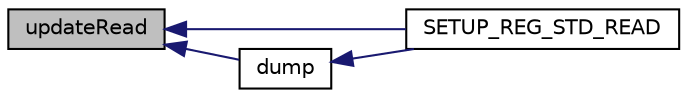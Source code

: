 digraph "updateRead"
{
  edge [fontname="Helvetica",fontsize="10",labelfontname="Helvetica",labelfontsize="10"];
  node [fontname="Helvetica",fontsize="10",shape=record];
  rankdir="LR";
  Node57 [label="updateRead",height=0.2,width=0.4,color="black", fillcolor="grey75", style="filled", fontcolor="black"];
  Node57 -> Node58 [dir="back",color="midnightblue",fontsize="10",style="solid",fontname="Helvetica"];
  Node58 [label="SETUP_REG_STD_READ",height=0.2,width=0.4,color="black", fillcolor="white", style="filled",URL="$d4/deb/timer__registers_8h.html#a07d853f046f2801585b1bc06fc280ded"];
  Node57 -> Node59 [dir="back",color="midnightblue",fontsize="10",style="solid",fontname="Helvetica"];
  Node59 [label="dump",height=0.2,width=0.4,color="black", fillcolor="white", style="filled",URL="$d4/deb/timer__registers_8h.html#a5ef79f79723cddd5234dc46d851bc381"];
  Node59 -> Node58 [dir="back",color="midnightblue",fontsize="10",style="solid",fontname="Helvetica"];
}
